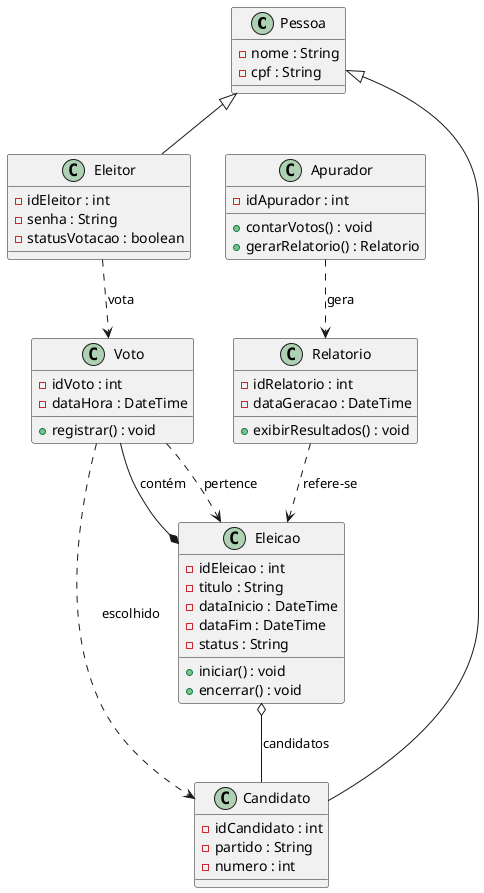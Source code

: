 @startuml

class Pessoa {
  - nome : String
  - cpf : String
}

class Eleitor {
  - idEleitor : int
  - senha : String
  - statusVotacao : boolean
}

class Candidato {
  - idCandidato : int
  - partido : String
  - numero : int

}

Pessoa <|-- Eleitor
Pessoa <|-- Candidato

class Voto {
  - idVoto : int
  - dataHora : DateTime
  + registrar() : void
}

class Eleicao {
  - idEleicao : int
  - titulo : String
  - dataInicio : DateTime
  - dataFim : DateTime
  - status : String
  + iniciar() : void
  + encerrar() : void
}

class Apurador {
  - idApurador : int
  + contarVotos() : void
  + gerarRelatorio() : Relatorio
}

class Relatorio {
  - idRelatorio : int
  - dataGeracao : DateTime
  + exibirResultados() : void
}

Eleicao *-- Voto : contém

Eleicao o-- Candidato : candidatos

Eleitor ..> Voto : vota

Voto ..> Candidato : escolhido

Voto ..> Eleicao : pertence

Apurador ..> Relatorio : gera

Relatorio ..> Eleicao : refere-se

@enduml
